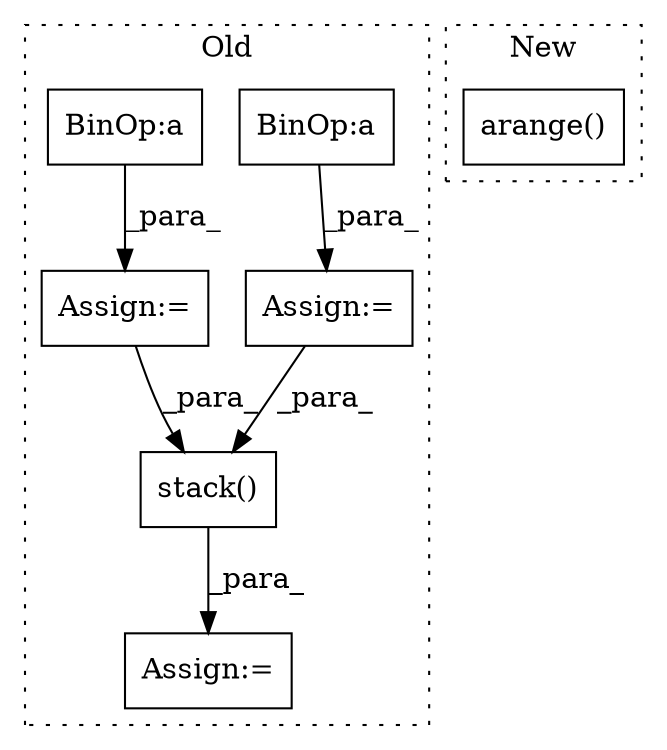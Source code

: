 digraph G {
subgraph cluster0 {
1 [label="stack()" a="75" s="2403,2418" l="9,9" shape="box"];
3 [label="BinOp:a" a="82" s="2340" l="4" shape="box"];
4 [label="Assign:=" a="68" s="2400" l="3" shape="box"];
5 [label="BinOp:a" a="82" s="2369" l="3" shape="box"];
6 [label="Assign:=" a="68" s="2359" l="3" shape="box"];
7 [label="Assign:=" a="68" s="2330" l="3" shape="box"];
label = "Old";
style="dotted";
}
subgraph cluster1 {
2 [label="arange()" a="75" s="4360,4376" l="10,1" shape="box"];
label = "New";
style="dotted";
}
1 -> 4 [label="_para_"];
3 -> 7 [label="_para_"];
5 -> 6 [label="_para_"];
6 -> 1 [label="_para_"];
7 -> 1 [label="_para_"];
}